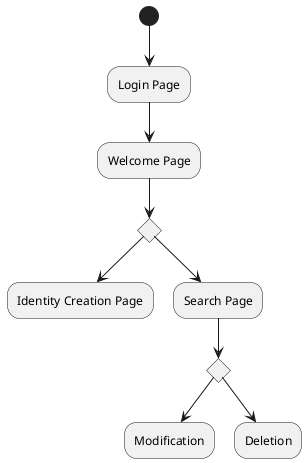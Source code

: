 @startuml

(*) --> "Login Page"
--> "Welcome Page"
if "" then
--> "Identity Creation Page"
else
-->"Search Page"
endif
if "" then
--> "Modification"
else
--> "Deletion"


endif
@enduml